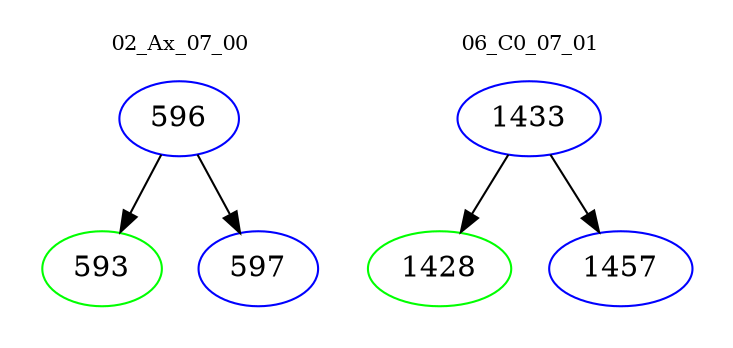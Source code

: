 digraph{
subgraph cluster_0 {
color = white
label = "02_Ax_07_00";
fontsize=10;
T0_596 [label="596", color="blue"]
T0_596 -> T0_593 [color="black"]
T0_593 [label="593", color="green"]
T0_596 -> T0_597 [color="black"]
T0_597 [label="597", color="blue"]
}
subgraph cluster_1 {
color = white
label = "06_C0_07_01";
fontsize=10;
T1_1433 [label="1433", color="blue"]
T1_1433 -> T1_1428 [color="black"]
T1_1428 [label="1428", color="green"]
T1_1433 -> T1_1457 [color="black"]
T1_1457 [label="1457", color="blue"]
}
}

